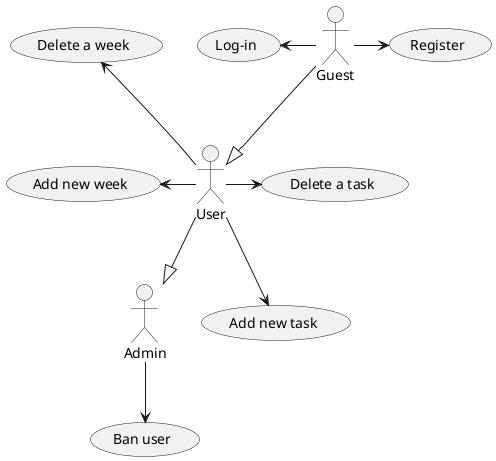 @startuml
actor Guest
actor User
actor Admin
usecase "Register" as REGISTRATION
usecase "Log-in" as LOGGING_IN
usecase "Add new week" as WEEK_CREATION
usecase "Delete a week" as WEEK_DELETION
usecase "Add new task" as ADD_TASK
usecase "Delete a task" as DELETE_TASK
usecase "Ban user" as BAN_USER

Guest --|> User
User -d-|> Admin

Guest -> REGISTRATION
Guest -l-> LOGGING_IN
User -l-> WEEK_CREATION
User -u-> WEEK_DELETION
User --> ADD_TASK
User -> DELETE_TASK
Admin --> BAN_USER

@enduml